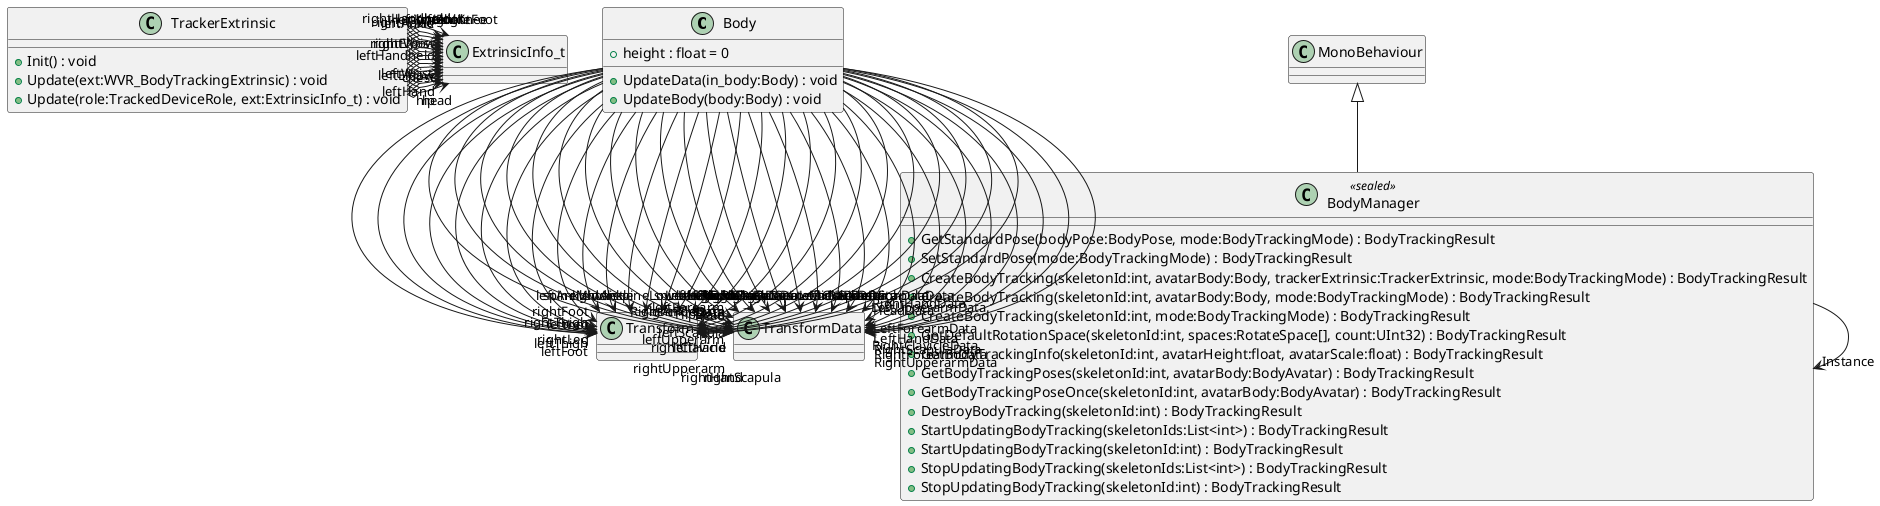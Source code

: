 @startuml
class Body {
    + height : float = 0
    + UpdateData(in_body:Body) : void
    + UpdateBody(body:Body) : void
}
class TrackerExtrinsic {
    + Init() : void
    + Update(ext:WVR_BodyTrackingExtrinsic) : void
    + Update(role:TrackedDeviceRole, ext:ExtrinsicInfo_t) : void
}
class BodyManager <<sealed>> {
    + GetStandardPose(bodyPose:BodyPose, mode:BodyTrackingMode) : BodyTrackingResult
    + SetStandardPose(mode:BodyTrackingMode) : BodyTrackingResult
    + CreateBodyTracking(skeletonId:int, avatarBody:Body, trackerExtrinsic:TrackerExtrinsic, mode:BodyTrackingMode) : BodyTrackingResult
    + CreateBodyTracking(skeletonId:int, avatarBody:Body, mode:BodyTrackingMode) : BodyTrackingResult
    + CreateBodyTracking(skeletonId:int, mode:BodyTrackingMode) : BodyTrackingResult
    + GetDefaultRotationSpace(skeletonId:int, spaces:RotateSpace[], count:UInt32) : BodyTrackingResult
    + GetBodyTrackingInfo(skeletonId:int, avatarHeight:float, avatarScale:float) : BodyTrackingResult
    + GetBodyTrackingPoses(skeletonId:int, avatarBody:BodyAvatar) : BodyTrackingResult
    + GetBodyTrackingPoseOnce(skeletonId:int, avatarBody:BodyAvatar) : BodyTrackingResult
    + DestroyBodyTracking(skeletonId:int) : BodyTrackingResult
    + StartUpdatingBodyTracking(skeletonIds:List<int>) : BodyTrackingResult
    + StartUpdatingBodyTracking(skeletonId:int) : BodyTrackingResult
    + StopUpdatingBodyTracking(skeletonIds:List<int>) : BodyTrackingResult
    + StopUpdatingBodyTracking(skeletonId:int) : BodyTrackingResult
}
Body --> "root" Transform
Body --> "HipData" TransformData
Body --> "leftThigh" Transform
Body --> "LeftThighData" TransformData
Body --> "leftLeg" Transform
Body --> "LeftLegData" TransformData
Body --> "leftAnkle" Transform
Body --> "LeftAnkleData" TransformData
Body --> "leftFoot" Transform
Body --> "LeftFootData" TransformData
Body --> "rightThigh" Transform
Body --> "RightThighData" TransformData
Body --> "rightLeg" Transform
Body --> "RightLegData" TransformData
Body --> "rightAnkle" Transform
Body --> "RightAnkleData" TransformData
Body --> "rightFoot" Transform
Body --> "RightFootData" TransformData
Body --> "waist" Transform
Body --> "WaistData" TransformData
Body --> "spineLower" Transform
Body --> "SpineLowerData" TransformData
Body --> "spineMiddle" Transform
Body --> "SpineMiddleData" TransformData
Body --> "spineHigh" Transform
Body --> "SpineHighData" TransformData
Body --> "chest" Transform
Body --> "ChestData" TransformData
Body --> "neck" Transform
Body --> "NeckData" TransformData
Body --> "head" Transform
Body --> "HeadData" TransformData
Body --> "leftClavicle" Transform
Body --> "LeftClavicleData" TransformData
Body --> "leftScapula" Transform
Body --> "LeftScapulaData" TransformData
Body --> "leftUpperarm" Transform
Body --> "LeftUpperarmData" TransformData
Body --> "leftForearm" Transform
Body --> "LeftForearmData" TransformData
Body --> "leftHand" Transform
Body --> "LeftHandData" TransformData
Body --> "rightClavicle" Transform
Body --> "RightClavicleData" TransformData
Body --> "rightScapula" Transform
Body --> "RightScapulaData" TransformData
Body --> "rightUpperarm" Transform
Body --> "RightUpperarmData" TransformData
Body --> "rightForearm" Transform
Body --> "RightForearmData" TransformData
Body --> "rightHand" Transform
Body --> "RightHandData" TransformData
TrackerExtrinsic o-> "hip" ExtrinsicInfo_t
TrackerExtrinsic o-> "chest" ExtrinsicInfo_t
TrackerExtrinsic o-> "head" ExtrinsicInfo_t
TrackerExtrinsic o-> "leftElbow" ExtrinsicInfo_t
TrackerExtrinsic o-> "leftWrist" ExtrinsicInfo_t
TrackerExtrinsic o-> "leftHand" ExtrinsicInfo_t
TrackerExtrinsic o-> "leftHandheld" ExtrinsicInfo_t
TrackerExtrinsic o-> "rightElbow" ExtrinsicInfo_t
TrackerExtrinsic o-> "rightWrist" ExtrinsicInfo_t
TrackerExtrinsic o-> "rightHand" ExtrinsicInfo_t
TrackerExtrinsic o-> "rightHandheld" ExtrinsicInfo_t
TrackerExtrinsic o-> "leftKnee" ExtrinsicInfo_t
TrackerExtrinsic o-> "leftAnkle" ExtrinsicInfo_t
TrackerExtrinsic o-> "leftFoot" ExtrinsicInfo_t
TrackerExtrinsic o-> "rightKnee" ExtrinsicInfo_t
TrackerExtrinsic o-> "rightAnkle" ExtrinsicInfo_t
TrackerExtrinsic o-> "rightFoot" ExtrinsicInfo_t
MonoBehaviour <|-- BodyManager
BodyManager --> "Instance" BodyManager
@enduml
